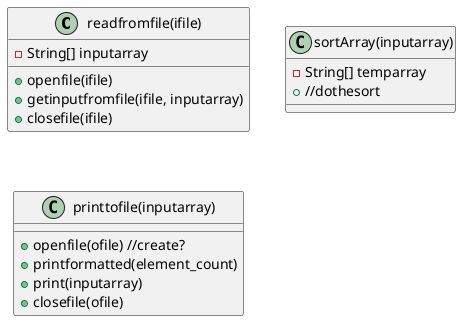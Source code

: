 @startuml
'https://plantuml.com/class-diagram

class readfromfile(ifile){
    - String[] inputarray
    + openfile(ifile)
    + getinputfromfile(ifile, inputarray)
    + closefile(ifile)
}

class sortArray(inputarray){
    - String[] temparray
    + //dothesort
}

class printtofile(inputarray){
    + openfile(ofile) //create?
    + printformatted(element_count)
    + print(inputarray)
    + closefile(ofile)
}

@enduml